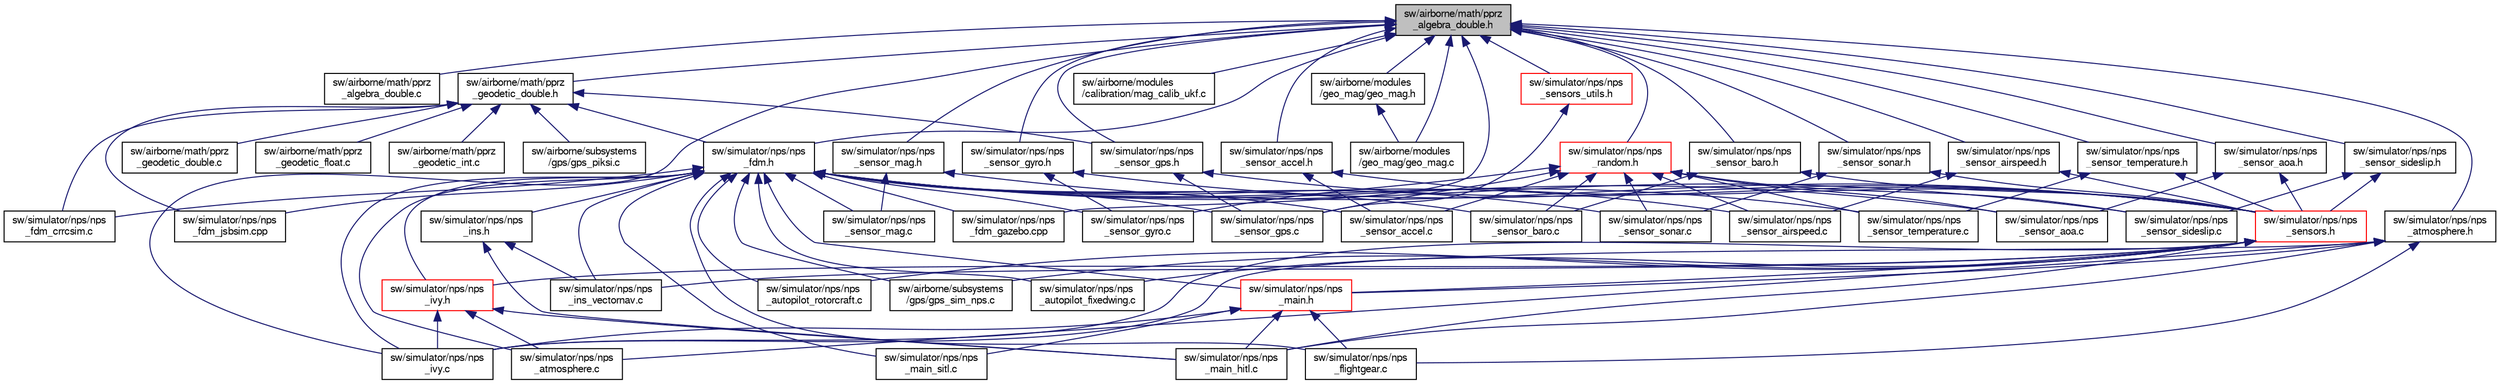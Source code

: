 digraph "sw/airborne/math/pprz_algebra_double.h"
{
  edge [fontname="FreeSans",fontsize="10",labelfontname="FreeSans",labelfontsize="10"];
  node [fontname="FreeSans",fontsize="10",shape=record];
  Node1 [label="sw/airborne/math/pprz\l_algebra_double.h",height=0.2,width=0.4,color="black", fillcolor="grey75", style="filled", fontcolor="black"];
  Node1 -> Node2 [dir="back",color="midnightblue",fontsize="10",style="solid",fontname="FreeSans"];
  Node2 [label="sw/airborne/math/pprz\l_algebra_double.c",height=0.2,width=0.4,color="black", fillcolor="white", style="filled",URL="$pprz__algebra__double_8c.html",tooltip="Paparazzi double precision floating point algebra. "];
  Node1 -> Node3 [dir="back",color="midnightblue",fontsize="10",style="solid",fontname="FreeSans"];
  Node3 [label="sw/airborne/math/pprz\l_geodetic_double.h",height=0.2,width=0.4,color="black", fillcolor="white", style="filled",URL="$pprz__geodetic__double_8h.html",tooltip="Paparazzi double-precision floating point math for geodetic calculations. "];
  Node3 -> Node4 [dir="back",color="midnightblue",fontsize="10",style="solid",fontname="FreeSans"];
  Node4 [label="sw/airborne/math/pprz\l_geodetic_double.c",height=0.2,width=0.4,color="black", fillcolor="white", style="filled",URL="$pprz__geodetic__double_8c.html",tooltip="Paparazzi double-precision floating point math for geodetic calculations. "];
  Node3 -> Node5 [dir="back",color="midnightblue",fontsize="10",style="solid",fontname="FreeSans"];
  Node5 [label="sw/airborne/math/pprz\l_geodetic_float.c",height=0.2,width=0.4,color="black", fillcolor="white", style="filled",URL="$pprz__geodetic__float_8c.html",tooltip="Paparazzi floating point math for geodetic calculations. "];
  Node3 -> Node6 [dir="back",color="midnightblue",fontsize="10",style="solid",fontname="FreeSans"];
  Node6 [label="sw/airborne/math/pprz\l_geodetic_int.c",height=0.2,width=0.4,color="black", fillcolor="white", style="filled",URL="$pprz__geodetic__int_8c.html",tooltip="Paparazzi fixed point math for geodetic calculations. "];
  Node3 -> Node7 [dir="back",color="midnightblue",fontsize="10",style="solid",fontname="FreeSans"];
  Node7 [label="sw/airborne/subsystems\l/gps/gps_piksi.c",height=0.2,width=0.4,color="black", fillcolor="white", style="filled",URL="$gps__piksi_8c.html",tooltip="Driver for Piksi modules from Swift-Nav. "];
  Node3 -> Node8 [dir="back",color="midnightblue",fontsize="10",style="solid",fontname="FreeSans"];
  Node8 [label="sw/simulator/nps/nps\l_fdm.h",height=0.2,width=0.4,color="black", fillcolor="white", style="filled",URL="$nps__fdm_8h.html"];
  Node8 -> Node9 [dir="back",color="midnightblue",fontsize="10",style="solid",fontname="FreeSans"];
  Node9 [label="sw/airborne/subsystems\l/gps/gps_sim_nps.c",height=0.2,width=0.4,color="black", fillcolor="white", style="filled",URL="$gps__sim__nps_8c.html"];
  Node8 -> Node10 [dir="back",color="midnightblue",fontsize="10",style="solid",fontname="FreeSans"];
  Node10 [label="sw/simulator/nps/nps\l_atmosphere.c",height=0.2,width=0.4,color="black", fillcolor="white", style="filled",URL="$nps__atmosphere_8c.html",tooltip="Atmosphere model (pressure, wind) for NPS. "];
  Node8 -> Node11 [dir="back",color="midnightblue",fontsize="10",style="solid",fontname="FreeSans"];
  Node11 [label="sw/simulator/nps/nps\l_ivy.h",height=0.2,width=0.4,color="red", fillcolor="white", style="filled",URL="$nps__ivy_8h.html"];
  Node11 -> Node10 [dir="back",color="midnightblue",fontsize="10",style="solid",fontname="FreeSans"];
  Node11 -> Node12 [dir="back",color="midnightblue",fontsize="10",style="solid",fontname="FreeSans"];
  Node12 [label="sw/simulator/nps/nps\l_ivy.c",height=0.2,width=0.4,color="black", fillcolor="white", style="filled",URL="$nps__ivy_8c.html"];
  Node11 -> Node13 [dir="back",color="midnightblue",fontsize="10",style="solid",fontname="FreeSans"];
  Node13 [label="sw/simulator/nps/nps\l_main_hitl.c",height=0.2,width=0.4,color="black", fillcolor="white", style="filled",URL="$nps__main__hitl_8c.html"];
  Node8 -> Node14 [dir="back",color="midnightblue",fontsize="10",style="solid",fontname="FreeSans"];
  Node14 [label="sw/simulator/nps/nps\l_autopilot_fixedwing.c",height=0.2,width=0.4,color="black", fillcolor="white", style="filled",URL="$nps__autopilot__fixedwing_8c.html"];
  Node8 -> Node15 [dir="back",color="midnightblue",fontsize="10",style="solid",fontname="FreeSans"];
  Node15 [label="sw/simulator/nps/nps\l_autopilot_rotorcraft.c",height=0.2,width=0.4,color="black", fillcolor="white", style="filled",URL="$nps__autopilot__rotorcraft_8c.html"];
  Node8 -> Node16 [dir="back",color="midnightblue",fontsize="10",style="solid",fontname="FreeSans"];
  Node16 [label="sw/simulator/nps/nps\l_fdm_crrcsim.c",height=0.2,width=0.4,color="black", fillcolor="white", style="filled",URL="$nps__fdm__crrcsim_8c.html",tooltip="Flight Dynamics Model (FDM) for NPS using CRRCSIM. "];
  Node8 -> Node17 [dir="back",color="midnightblue",fontsize="10",style="solid",fontname="FreeSans"];
  Node17 [label="sw/simulator/nps/nps\l_fdm_gazebo.cpp",height=0.2,width=0.4,color="black", fillcolor="white", style="filled",URL="$nps__fdm__gazebo_8cpp.html",tooltip="Flight Dynamics Model (FDM) for NPS using Gazebo. "];
  Node8 -> Node18 [dir="back",color="midnightblue",fontsize="10",style="solid",fontname="FreeSans"];
  Node18 [label="sw/simulator/nps/nps\l_fdm_jsbsim.cpp",height=0.2,width=0.4,color="black", fillcolor="white", style="filled",URL="$nps__fdm__jsbsim_8cpp.html"];
  Node8 -> Node19 [dir="back",color="midnightblue",fontsize="10",style="solid",fontname="FreeSans"];
  Node19 [label="sw/simulator/nps/nps\l_main.h",height=0.2,width=0.4,color="red", fillcolor="white", style="filled",URL="$nps__main_8h.html"];
  Node19 -> Node20 [dir="back",color="midnightblue",fontsize="10",style="solid",fontname="FreeSans"];
  Node20 [label="sw/simulator/nps/nps\l_flightgear.c",height=0.2,width=0.4,color="black", fillcolor="white", style="filled",URL="$nps__flightgear_8c.html"];
  Node19 -> Node12 [dir="back",color="midnightblue",fontsize="10",style="solid",fontname="FreeSans"];
  Node19 -> Node13 [dir="back",color="midnightblue",fontsize="10",style="solid",fontname="FreeSans"];
  Node19 -> Node21 [dir="back",color="midnightblue",fontsize="10",style="solid",fontname="FreeSans"];
  Node21 [label="sw/simulator/nps/nps\l_main_sitl.c",height=0.2,width=0.4,color="black", fillcolor="white", style="filled",URL="$nps__main__sitl_8c.html"];
  Node8 -> Node20 [dir="back",color="midnightblue",fontsize="10",style="solid",fontname="FreeSans"];
  Node8 -> Node22 [dir="back",color="midnightblue",fontsize="10",style="solid",fontname="FreeSans"];
  Node22 [label="sw/simulator/nps/nps\l_ins.h",height=0.2,width=0.4,color="black", fillcolor="white", style="filled",URL="$nps__ins_8h.html"];
  Node22 -> Node23 [dir="back",color="midnightblue",fontsize="10",style="solid",fontname="FreeSans"];
  Node23 [label="sw/simulator/nps/nps\l_ins_vectornav.c",height=0.2,width=0.4,color="black", fillcolor="white", style="filled",URL="$nps__ins__vectornav_8c.html"];
  Node22 -> Node13 [dir="back",color="midnightblue",fontsize="10",style="solid",fontname="FreeSans"];
  Node8 -> Node23 [dir="back",color="midnightblue",fontsize="10",style="solid",fontname="FreeSans"];
  Node8 -> Node12 [dir="back",color="midnightblue",fontsize="10",style="solid",fontname="FreeSans"];
  Node8 -> Node21 [dir="back",color="midnightblue",fontsize="10",style="solid",fontname="FreeSans"];
  Node8 -> Node24 [dir="back",color="midnightblue",fontsize="10",style="solid",fontname="FreeSans"];
  Node24 [label="sw/simulator/nps/nps\l_sensor_accel.c",height=0.2,width=0.4,color="black", fillcolor="white", style="filled",URL="$nps__sensor__accel_8c.html"];
  Node8 -> Node25 [dir="back",color="midnightblue",fontsize="10",style="solid",fontname="FreeSans"];
  Node25 [label="sw/simulator/nps/nps\l_sensor_airspeed.c",height=0.2,width=0.4,color="black", fillcolor="white", style="filled",URL="$nps__sensor__airspeed_8c.html",tooltip="Simulated airspeed for NPS simulator. "];
  Node8 -> Node26 [dir="back",color="midnightblue",fontsize="10",style="solid",fontname="FreeSans"];
  Node26 [label="sw/simulator/nps/nps\l_sensor_aoa.c",height=0.2,width=0.4,color="black", fillcolor="white", style="filled",URL="$nps__sensor__aoa_8c.html",tooltip="Simulated Angle of Attack of the Wind for NPS simulator. "];
  Node8 -> Node27 [dir="back",color="midnightblue",fontsize="10",style="solid",fontname="FreeSans"];
  Node27 [label="sw/simulator/nps/nps\l_sensor_baro.c",height=0.2,width=0.4,color="black", fillcolor="white", style="filled",URL="$nps__sensor__baro_8c.html"];
  Node8 -> Node28 [dir="back",color="midnightblue",fontsize="10",style="solid",fontname="FreeSans"];
  Node28 [label="sw/simulator/nps/nps\l_sensor_gps.c",height=0.2,width=0.4,color="black", fillcolor="white", style="filled",URL="$nps__sensor__gps_8c.html"];
  Node8 -> Node29 [dir="back",color="midnightblue",fontsize="10",style="solid",fontname="FreeSans"];
  Node29 [label="sw/simulator/nps/nps\l_sensor_gyro.c",height=0.2,width=0.4,color="black", fillcolor="white", style="filled",URL="$nps__sensor__gyro_8c.html"];
  Node8 -> Node30 [dir="back",color="midnightblue",fontsize="10",style="solid",fontname="FreeSans"];
  Node30 [label="sw/simulator/nps/nps\l_sensor_mag.c",height=0.2,width=0.4,color="black", fillcolor="white", style="filled",URL="$nps__sensor__mag_8c.html"];
  Node8 -> Node31 [dir="back",color="midnightblue",fontsize="10",style="solid",fontname="FreeSans"];
  Node31 [label="sw/simulator/nps/nps\l_sensor_sideslip.c",height=0.2,width=0.4,color="black", fillcolor="white", style="filled",URL="$nps__sensor__sideslip_8c.html",tooltip="Simulated Angle of Attack of the Wind for NPS simulator. "];
  Node8 -> Node32 [dir="back",color="midnightblue",fontsize="10",style="solid",fontname="FreeSans"];
  Node32 [label="sw/simulator/nps/nps\l_sensor_sonar.c",height=0.2,width=0.4,color="black", fillcolor="white", style="filled",URL="$nps__sensor__sonar_8c.html",tooltip="Simulated sonar for NPS simulator. "];
  Node8 -> Node33 [dir="back",color="midnightblue",fontsize="10",style="solid",fontname="FreeSans"];
  Node33 [label="sw/simulator/nps/nps\l_sensor_temperature.c",height=0.2,width=0.4,color="black", fillcolor="white", style="filled",URL="$nps__sensor__temperature_8c.html"];
  Node3 -> Node34 [dir="back",color="midnightblue",fontsize="10",style="solid",fontname="FreeSans"];
  Node34 [label="sw/simulator/nps/nps\l_sensor_gps.h",height=0.2,width=0.4,color="black", fillcolor="white", style="filled",URL="$nps__sensor__gps_8h.html"];
  Node34 -> Node35 [dir="back",color="midnightblue",fontsize="10",style="solid",fontname="FreeSans"];
  Node35 [label="sw/simulator/nps/nps\l_sensors.h",height=0.2,width=0.4,color="red", fillcolor="white", style="filled",URL="$nps__sensors_8h.html"];
  Node35 -> Node9 [dir="back",color="midnightblue",fontsize="10",style="solid",fontname="FreeSans"];
  Node35 -> Node11 [dir="back",color="midnightblue",fontsize="10",style="solid",fontname="FreeSans"];
  Node35 -> Node14 [dir="back",color="midnightblue",fontsize="10",style="solid",fontname="FreeSans"];
  Node35 -> Node15 [dir="back",color="midnightblue",fontsize="10",style="solid",fontname="FreeSans"];
  Node35 -> Node19 [dir="back",color="midnightblue",fontsize="10",style="solid",fontname="FreeSans"];
  Node35 -> Node23 [dir="back",color="midnightblue",fontsize="10",style="solid",fontname="FreeSans"];
  Node35 -> Node12 [dir="back",color="midnightblue",fontsize="10",style="solid",fontname="FreeSans"];
  Node35 -> Node13 [dir="back",color="midnightblue",fontsize="10",style="solid",fontname="FreeSans"];
  Node34 -> Node28 [dir="back",color="midnightblue",fontsize="10",style="solid",fontname="FreeSans"];
  Node3 -> Node16 [dir="back",color="midnightblue",fontsize="10",style="solid",fontname="FreeSans"];
  Node3 -> Node18 [dir="back",color="midnightblue",fontsize="10",style="solid",fontname="FreeSans"];
  Node1 -> Node36 [dir="back",color="midnightblue",fontsize="10",style="solid",fontname="FreeSans"];
  Node36 [label="sw/airborne/modules\l/calibration/mag_calib_ukf.c",height=0.2,width=0.4,color="black", fillcolor="white", style="filled",URL="$mag__calib__ukf_8c.html"];
  Node1 -> Node37 [dir="back",color="midnightblue",fontsize="10",style="solid",fontname="FreeSans"];
  Node37 [label="sw/airborne/modules\l/geo_mag/geo_mag.c",height=0.2,width=0.4,color="black", fillcolor="white", style="filled",URL="$geo__mag_8c.html",tooltip="Calculation of the Geomagnetic field vector from current location. "];
  Node1 -> Node38 [dir="back",color="midnightblue",fontsize="10",style="solid",fontname="FreeSans"];
  Node38 [label="sw/airborne/modules\l/geo_mag/geo_mag.h",height=0.2,width=0.4,color="black", fillcolor="white", style="filled",URL="$geo__mag_8h.html",tooltip="Calculation of the Geomagnetic field vector from current location. "];
  Node38 -> Node37 [dir="back",color="midnightblue",fontsize="10",style="solid",fontname="FreeSans"];
  Node1 -> Node39 [dir="back",color="midnightblue",fontsize="10",style="solid",fontname="FreeSans"];
  Node39 [label="sw/simulator/nps/nps\l_atmosphere.h",height=0.2,width=0.4,color="black", fillcolor="white", style="filled",URL="$nps__atmosphere_8h.html",tooltip="Atmosphere model (pressure, wind) for NPS. "];
  Node39 -> Node10 [dir="back",color="midnightblue",fontsize="10",style="solid",fontname="FreeSans"];
  Node39 -> Node19 [dir="back",color="midnightblue",fontsize="10",style="solid",fontname="FreeSans"];
  Node39 -> Node20 [dir="back",color="midnightblue",fontsize="10",style="solid",fontname="FreeSans"];
  Node39 -> Node12 [dir="back",color="midnightblue",fontsize="10",style="solid",fontname="FreeSans"];
  Node39 -> Node13 [dir="back",color="midnightblue",fontsize="10",style="solid",fontname="FreeSans"];
  Node1 -> Node8 [dir="back",color="midnightblue",fontsize="10",style="solid",fontname="FreeSans"];
  Node1 -> Node40 [dir="back",color="midnightblue",fontsize="10",style="solid",fontname="FreeSans"];
  Node40 [label="sw/simulator/nps/nps\l_sensor_gyro.h",height=0.2,width=0.4,color="black", fillcolor="white", style="filled",URL="$nps__sensor__gyro_8h.html"];
  Node40 -> Node35 [dir="back",color="midnightblue",fontsize="10",style="solid",fontname="FreeSans"];
  Node40 -> Node29 [dir="back",color="midnightblue",fontsize="10",style="solid",fontname="FreeSans"];
  Node1 -> Node41 [dir="back",color="midnightblue",fontsize="10",style="solid",fontname="FreeSans"];
  Node41 [label="sw/simulator/nps/nps\l_sensor_accel.h",height=0.2,width=0.4,color="black", fillcolor="white", style="filled",URL="$nps__sensor__accel_8h.html"];
  Node41 -> Node35 [dir="back",color="midnightblue",fontsize="10",style="solid",fontname="FreeSans"];
  Node41 -> Node24 [dir="back",color="midnightblue",fontsize="10",style="solid",fontname="FreeSans"];
  Node1 -> Node42 [dir="back",color="midnightblue",fontsize="10",style="solid",fontname="FreeSans"];
  Node42 [label="sw/simulator/nps/nps\l_sensor_mag.h",height=0.2,width=0.4,color="black", fillcolor="white", style="filled",URL="$nps__sensor__mag_8h.html"];
  Node42 -> Node35 [dir="back",color="midnightblue",fontsize="10",style="solid",fontname="FreeSans"];
  Node42 -> Node30 [dir="back",color="midnightblue",fontsize="10",style="solid",fontname="FreeSans"];
  Node1 -> Node43 [dir="back",color="midnightblue",fontsize="10",style="solid",fontname="FreeSans"];
  Node43 [label="sw/simulator/nps/nps\l_sensor_baro.h",height=0.2,width=0.4,color="black", fillcolor="white", style="filled",URL="$nps__sensor__baro_8h.html"];
  Node43 -> Node35 [dir="back",color="midnightblue",fontsize="10",style="solid",fontname="FreeSans"];
  Node43 -> Node27 [dir="back",color="midnightblue",fontsize="10",style="solid",fontname="FreeSans"];
  Node1 -> Node34 [dir="back",color="midnightblue",fontsize="10",style="solid",fontname="FreeSans"];
  Node1 -> Node44 [dir="back",color="midnightblue",fontsize="10",style="solid",fontname="FreeSans"];
  Node44 [label="sw/simulator/nps/nps\l_sensor_sonar.h",height=0.2,width=0.4,color="black", fillcolor="white", style="filled",URL="$nps__sensor__sonar_8h.html",tooltip="Simulated sonar for NPS simulator. "];
  Node44 -> Node35 [dir="back",color="midnightblue",fontsize="10",style="solid",fontname="FreeSans"];
  Node44 -> Node32 [dir="back",color="midnightblue",fontsize="10",style="solid",fontname="FreeSans"];
  Node1 -> Node45 [dir="back",color="midnightblue",fontsize="10",style="solid",fontname="FreeSans"];
  Node45 [label="sw/simulator/nps/nps\l_sensor_airspeed.h",height=0.2,width=0.4,color="black", fillcolor="white", style="filled",URL="$nps__sensor__airspeed_8h.html",tooltip="Simulated airspeed for NPS simulator. "];
  Node45 -> Node35 [dir="back",color="midnightblue",fontsize="10",style="solid",fontname="FreeSans"];
  Node45 -> Node25 [dir="back",color="midnightblue",fontsize="10",style="solid",fontname="FreeSans"];
  Node1 -> Node46 [dir="back",color="midnightblue",fontsize="10",style="solid",fontname="FreeSans"];
  Node46 [label="sw/simulator/nps/nps\l_sensor_temperature.h",height=0.2,width=0.4,color="black", fillcolor="white", style="filled",URL="$nps__sensor__temperature_8h.html"];
  Node46 -> Node35 [dir="back",color="midnightblue",fontsize="10",style="solid",fontname="FreeSans"];
  Node46 -> Node33 [dir="back",color="midnightblue",fontsize="10",style="solid",fontname="FreeSans"];
  Node1 -> Node47 [dir="back",color="midnightblue",fontsize="10",style="solid",fontname="FreeSans"];
  Node47 [label="sw/simulator/nps/nps\l_sensor_aoa.h",height=0.2,width=0.4,color="black", fillcolor="white", style="filled",URL="$nps__sensor__aoa_8h.html",tooltip="Simulated Angle Of Attack of the Wind for NPS simulator. "];
  Node47 -> Node35 [dir="back",color="midnightblue",fontsize="10",style="solid",fontname="FreeSans"];
  Node47 -> Node26 [dir="back",color="midnightblue",fontsize="10",style="solid",fontname="FreeSans"];
  Node1 -> Node48 [dir="back",color="midnightblue",fontsize="10",style="solid",fontname="FreeSans"];
  Node48 [label="sw/simulator/nps/nps\l_sensor_sideslip.h",height=0.2,width=0.4,color="black", fillcolor="white", style="filled",URL="$nps__sensor__sideslip_8h.html",tooltip="Simulated Angle Of Attack of the Wind for NPS simulator. "];
  Node48 -> Node35 [dir="back",color="midnightblue",fontsize="10",style="solid",fontname="FreeSans"];
  Node48 -> Node31 [dir="back",color="midnightblue",fontsize="10",style="solid",fontname="FreeSans"];
  Node1 -> Node17 [dir="back",color="midnightblue",fontsize="10",style="solid",fontname="FreeSans"];
  Node1 -> Node12 [dir="back",color="midnightblue",fontsize="10",style="solid",fontname="FreeSans"];
  Node1 -> Node49 [dir="back",color="midnightblue",fontsize="10",style="solid",fontname="FreeSans"];
  Node49 [label="sw/simulator/nps/nps\l_random.h",height=0.2,width=0.4,color="red", fillcolor="white", style="filled",URL="$nps__random_8h.html"];
  Node49 -> Node24 [dir="back",color="midnightblue",fontsize="10",style="solid",fontname="FreeSans"];
  Node49 -> Node25 [dir="back",color="midnightblue",fontsize="10",style="solid",fontname="FreeSans"];
  Node49 -> Node26 [dir="back",color="midnightblue",fontsize="10",style="solid",fontname="FreeSans"];
  Node49 -> Node27 [dir="back",color="midnightblue",fontsize="10",style="solid",fontname="FreeSans"];
  Node49 -> Node28 [dir="back",color="midnightblue",fontsize="10",style="solid",fontname="FreeSans"];
  Node49 -> Node29 [dir="back",color="midnightblue",fontsize="10",style="solid",fontname="FreeSans"];
  Node49 -> Node31 [dir="back",color="midnightblue",fontsize="10",style="solid",fontname="FreeSans"];
  Node49 -> Node32 [dir="back",color="midnightblue",fontsize="10",style="solid",fontname="FreeSans"];
  Node49 -> Node33 [dir="back",color="midnightblue",fontsize="10",style="solid",fontname="FreeSans"];
  Node1 -> Node50 [dir="back",color="midnightblue",fontsize="10",style="solid",fontname="FreeSans"];
  Node50 [label="sw/simulator/nps/nps\l_sensors_utils.h",height=0.2,width=0.4,color="red", fillcolor="white", style="filled",URL="$nps__sensors__utils_8h.html"];
  Node50 -> Node28 [dir="back",color="midnightblue",fontsize="10",style="solid",fontname="FreeSans"];
}
